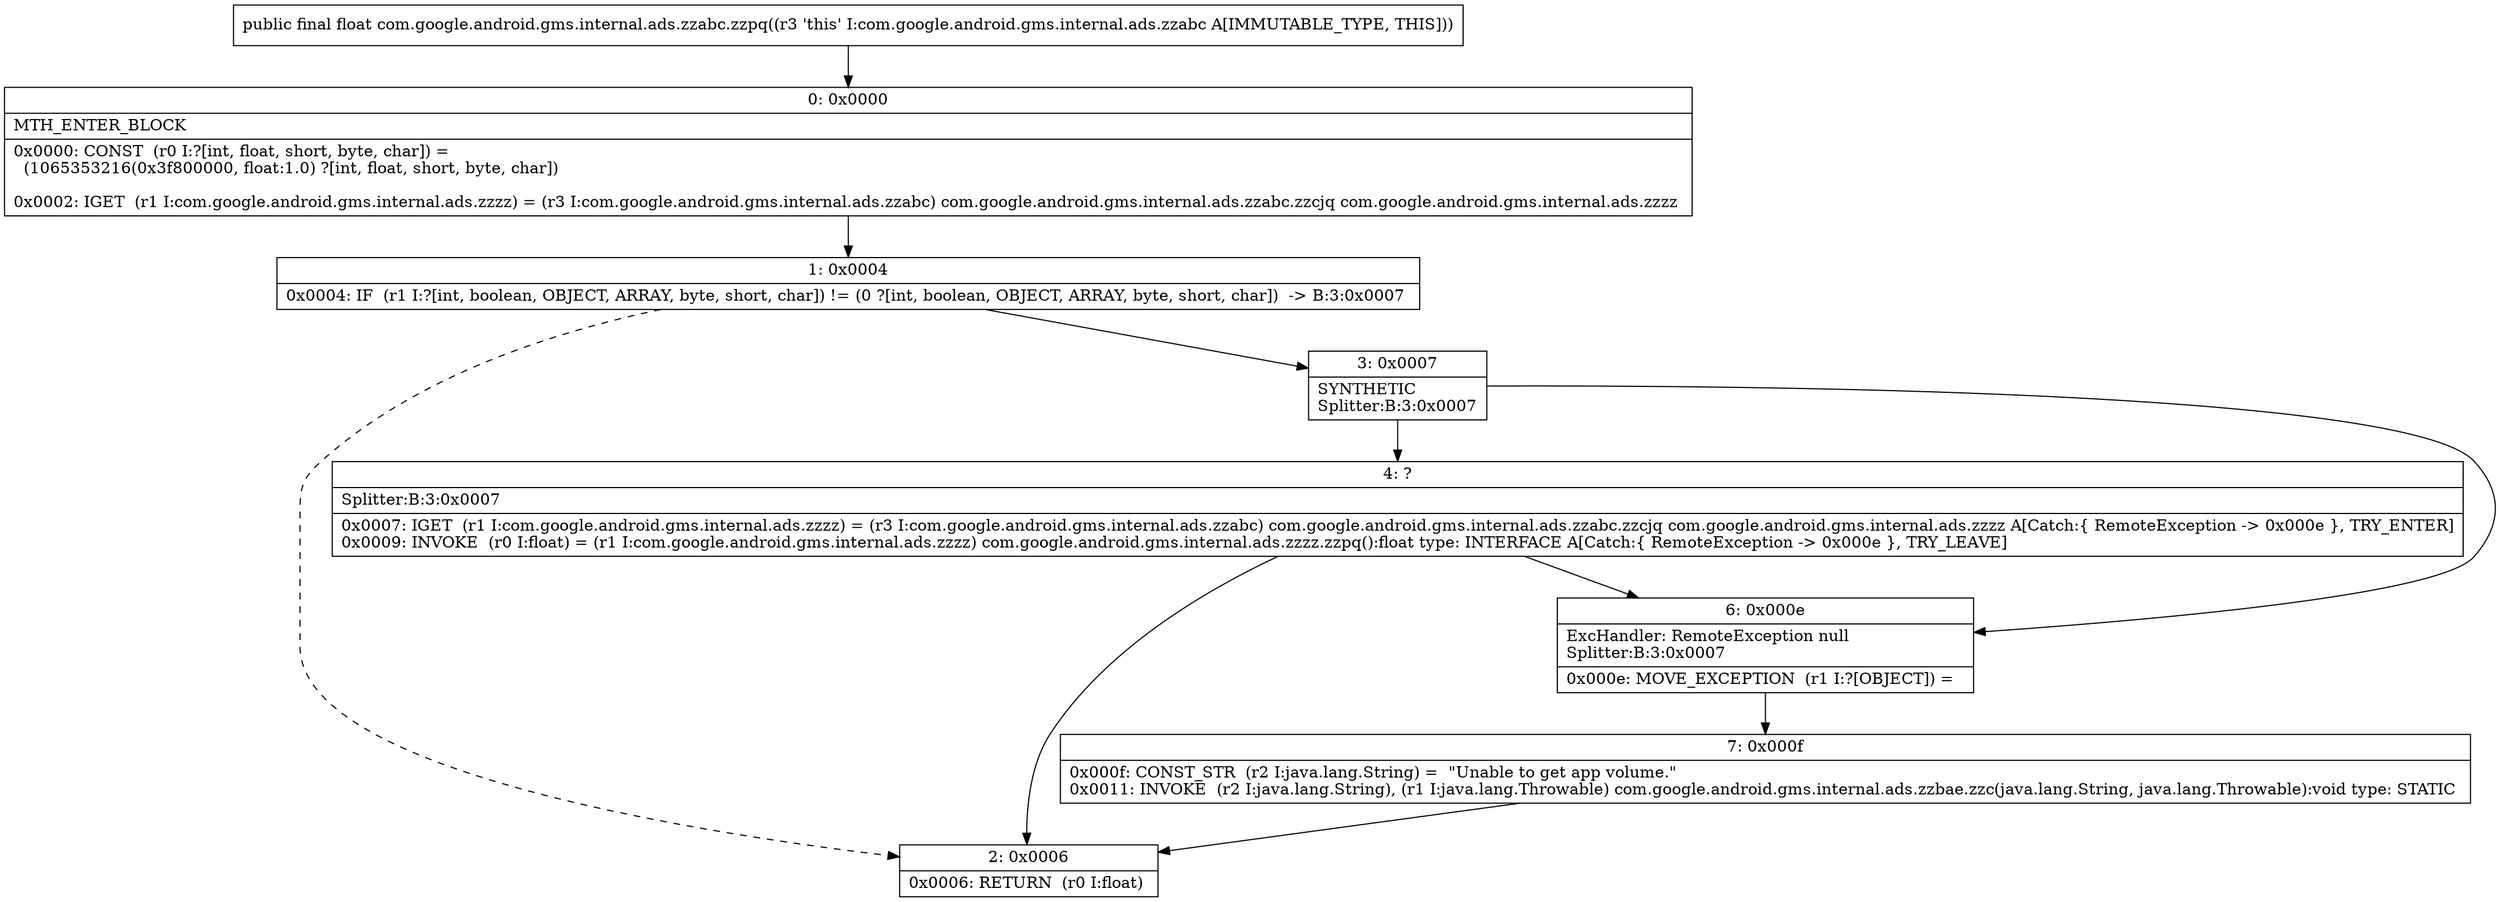 digraph "CFG forcom.google.android.gms.internal.ads.zzabc.zzpq()F" {
Node_0 [shape=record,label="{0\:\ 0x0000|MTH_ENTER_BLOCK\l|0x0000: CONST  (r0 I:?[int, float, short, byte, char]) = \l  (1065353216(0x3f800000, float:1.0) ?[int, float, short, byte, char])\l \l0x0002: IGET  (r1 I:com.google.android.gms.internal.ads.zzzz) = (r3 I:com.google.android.gms.internal.ads.zzabc) com.google.android.gms.internal.ads.zzabc.zzcjq com.google.android.gms.internal.ads.zzzz \l}"];
Node_1 [shape=record,label="{1\:\ 0x0004|0x0004: IF  (r1 I:?[int, boolean, OBJECT, ARRAY, byte, short, char]) != (0 ?[int, boolean, OBJECT, ARRAY, byte, short, char])  \-\> B:3:0x0007 \l}"];
Node_2 [shape=record,label="{2\:\ 0x0006|0x0006: RETURN  (r0 I:float) \l}"];
Node_3 [shape=record,label="{3\:\ 0x0007|SYNTHETIC\lSplitter:B:3:0x0007\l}"];
Node_4 [shape=record,label="{4\:\ ?|Splitter:B:3:0x0007\l|0x0007: IGET  (r1 I:com.google.android.gms.internal.ads.zzzz) = (r3 I:com.google.android.gms.internal.ads.zzabc) com.google.android.gms.internal.ads.zzabc.zzcjq com.google.android.gms.internal.ads.zzzz A[Catch:\{ RemoteException \-\> 0x000e \}, TRY_ENTER]\l0x0009: INVOKE  (r0 I:float) = (r1 I:com.google.android.gms.internal.ads.zzzz) com.google.android.gms.internal.ads.zzzz.zzpq():float type: INTERFACE A[Catch:\{ RemoteException \-\> 0x000e \}, TRY_LEAVE]\l}"];
Node_6 [shape=record,label="{6\:\ 0x000e|ExcHandler: RemoteException null\lSplitter:B:3:0x0007\l|0x000e: MOVE_EXCEPTION  (r1 I:?[OBJECT]) =  \l}"];
Node_7 [shape=record,label="{7\:\ 0x000f|0x000f: CONST_STR  (r2 I:java.lang.String) =  \"Unable to get app volume.\" \l0x0011: INVOKE  (r2 I:java.lang.String), (r1 I:java.lang.Throwable) com.google.android.gms.internal.ads.zzbae.zzc(java.lang.String, java.lang.Throwable):void type: STATIC \l}"];
MethodNode[shape=record,label="{public final float com.google.android.gms.internal.ads.zzabc.zzpq((r3 'this' I:com.google.android.gms.internal.ads.zzabc A[IMMUTABLE_TYPE, THIS])) }"];
MethodNode -> Node_0;
Node_0 -> Node_1;
Node_1 -> Node_2[style=dashed];
Node_1 -> Node_3;
Node_3 -> Node_4;
Node_3 -> Node_6;
Node_4 -> Node_6;
Node_4 -> Node_2;
Node_6 -> Node_7;
Node_7 -> Node_2;
}


